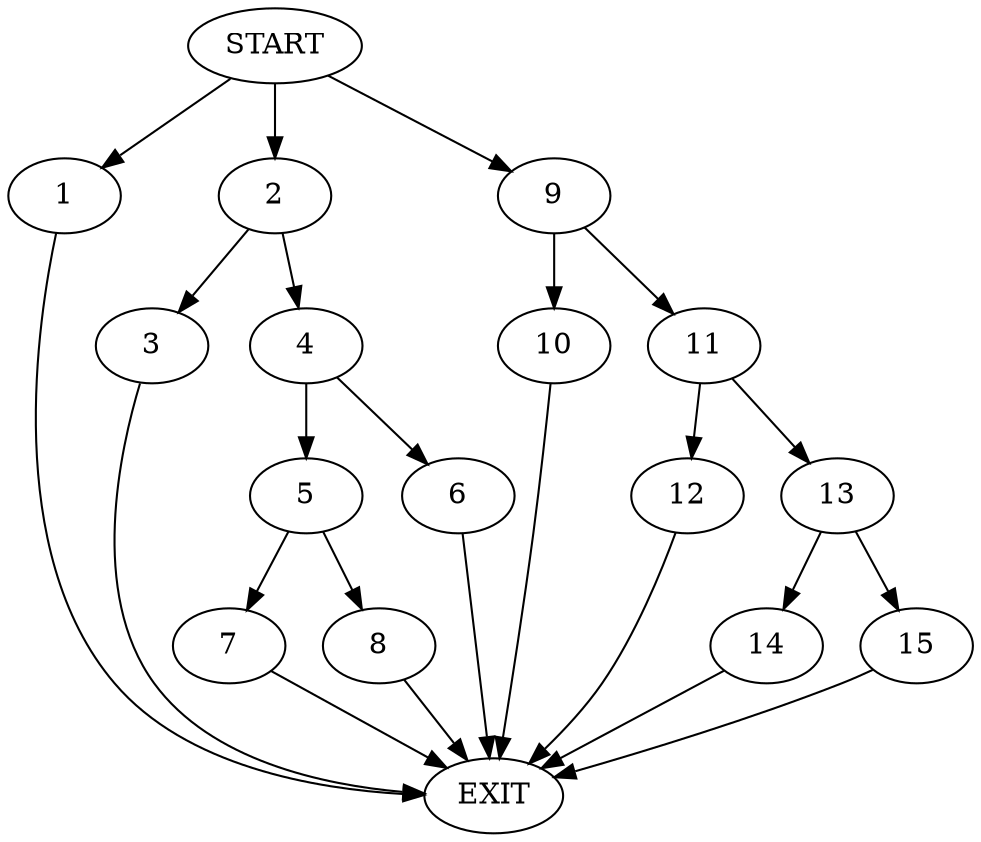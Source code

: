 digraph {
0 [label="START"]
16 [label="EXIT"]
0 -> 1
1 -> 16
0 -> 2
2 -> 3
2 -> 4
4 -> 5
4 -> 6
3 -> 16
5 -> 7
5 -> 8
6 -> 16
7 -> 16
8 -> 16
0 -> 9
9 -> 10
9 -> 11
10 -> 16
11 -> 12
11 -> 13
13 -> 14
13 -> 15
12 -> 16
14 -> 16
15 -> 16
}
